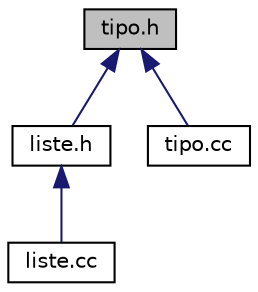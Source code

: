 digraph "tipo.h"
{
 // LATEX_PDF_SIZE
  edge [fontname="Helvetica",fontsize="10",labelfontname="Helvetica",labelfontsize="10"];
  node [fontname="Helvetica",fontsize="10",shape=record];
  Node1 [label="tipo.h",height=0.2,width=0.4,color="black", fillcolor="grey75", style="filled", fontcolor="black",tooltip=" "];
  Node1 -> Node2 [dir="back",color="midnightblue",fontsize="10",style="solid",fontname="Helvetica"];
  Node2 [label="liste.h",height=0.2,width=0.4,color="black", fillcolor="white", style="filled",URL="$liste_8h.html",tooltip=" "];
  Node2 -> Node3 [dir="back",color="midnightblue",fontsize="10",style="solid",fontname="Helvetica"];
  Node3 [label="liste.cc",height=0.2,width=0.4,color="black", fillcolor="white", style="filled",URL="$liste_8cc.html",tooltip=" "];
  Node1 -> Node4 [dir="back",color="midnightblue",fontsize="10",style="solid",fontname="Helvetica"];
  Node4 [label="tipo.cc",height=0.2,width=0.4,color="black", fillcolor="white", style="filled",URL="$tipo_8cc.html",tooltip=" "];
}
